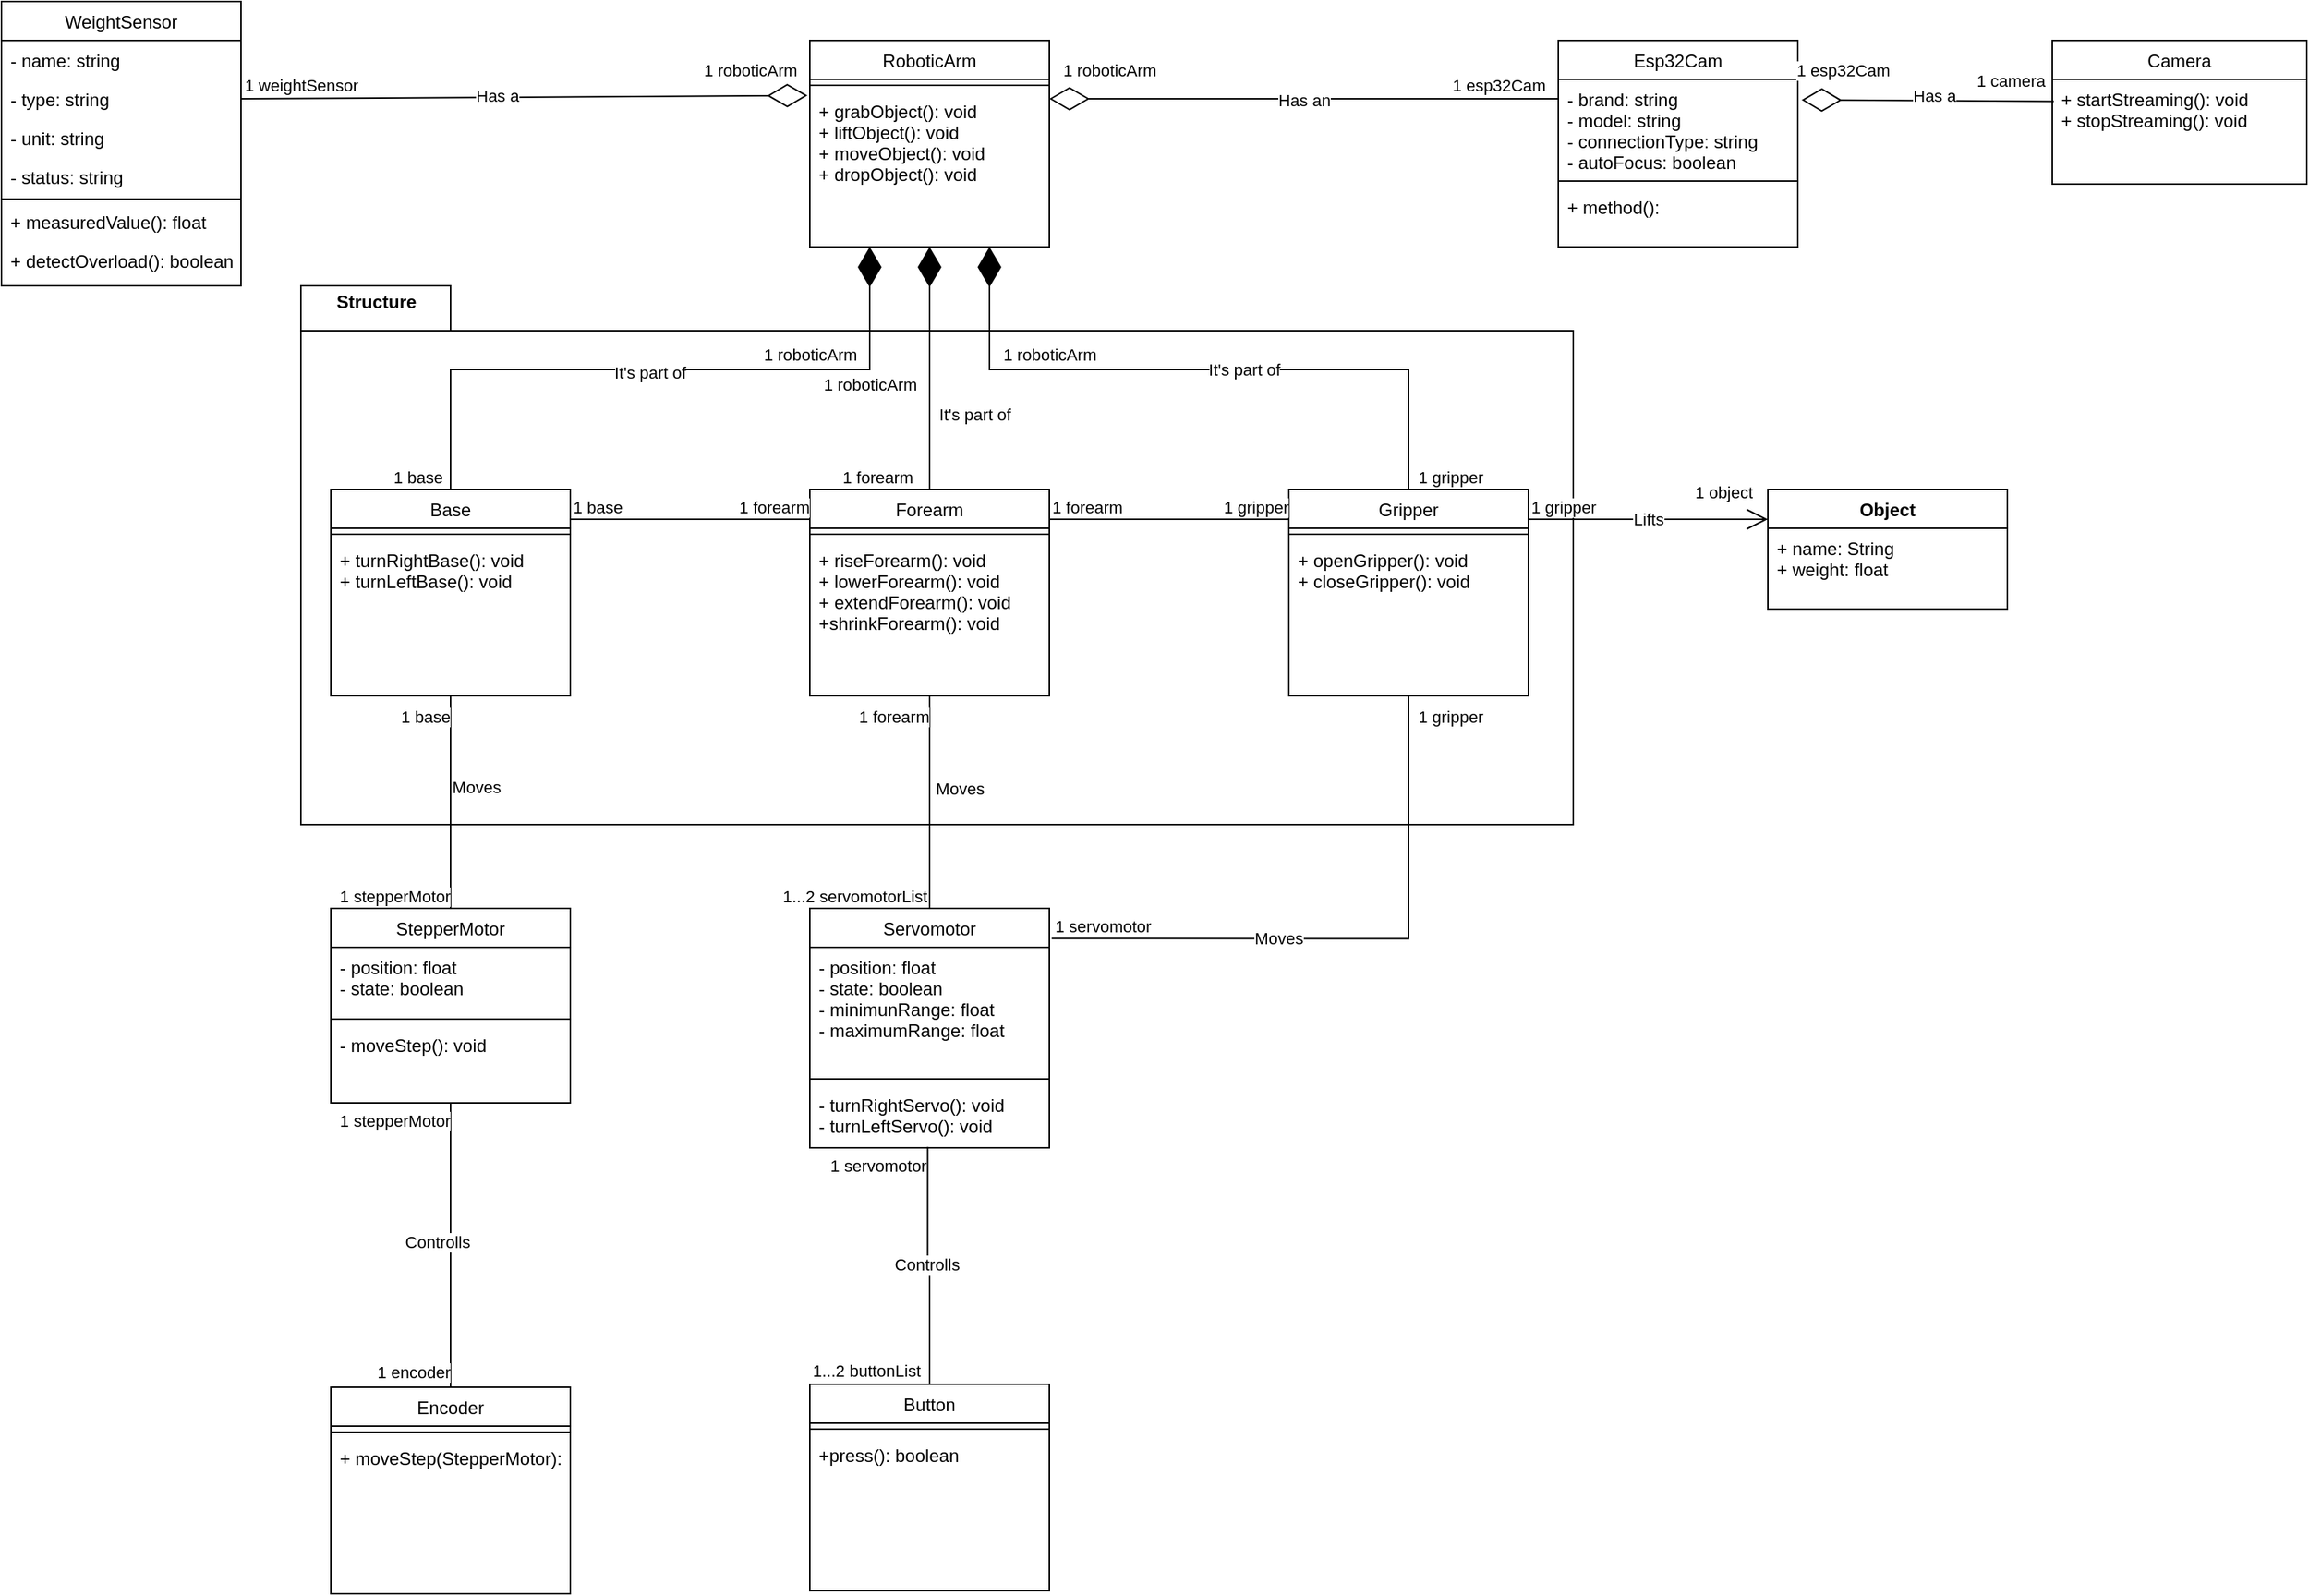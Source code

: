<mxfile version="24.5.1" type="github">
  <diagram id="C5RBs43oDa-KdzZeNtuy" name="Page-1">
    <mxGraphModel dx="3987" dy="2407" grid="1" gridSize="10" guides="1" tooltips="1" connect="1" arrows="1" fold="1" page="1" pageScale="1" pageWidth="827" pageHeight="1169" math="0" shadow="0">
      <root>
        <mxCell id="WIyWlLk6GJQsqaUBKTNV-0" />
        <mxCell id="WIyWlLk6GJQsqaUBKTNV-1" parent="WIyWlLk6GJQsqaUBKTNV-0" />
        <mxCell id="1RgOaW1AOJfwKNjSZw0O-196" value="" style="shape=folder;fontStyle=1;spacingTop=10;tabWidth=100;tabHeight=30;tabPosition=left;html=1;whiteSpace=wrap;" vertex="1" parent="WIyWlLk6GJQsqaUBKTNV-1">
          <mxGeometry x="-690" y="114" width="850" height="360" as="geometry" />
        </mxCell>
        <mxCell id="1RgOaW1AOJfwKNjSZw0O-197" value="RoboticArm" style="swimlane;fontStyle=0;align=center;verticalAlign=top;childLayout=stackLayout;horizontal=1;startSize=26;horizontalStack=0;resizeParent=1;resizeLast=0;collapsible=1;marginBottom=0;rounded=0;shadow=0;strokeWidth=1;" vertex="1" parent="WIyWlLk6GJQsqaUBKTNV-1">
          <mxGeometry x="-350" y="-50" width="160" height="138" as="geometry">
            <mxRectangle x="230" y="140" width="160" height="26" as="alternateBounds" />
          </mxGeometry>
        </mxCell>
        <mxCell id="1RgOaW1AOJfwKNjSZw0O-198" value="" style="line;html=1;strokeWidth=1;align=left;verticalAlign=middle;spacingTop=-1;spacingLeft=3;spacingRight=3;rotatable=0;labelPosition=right;points=[];portConstraint=eastwest;" vertex="1" parent="1RgOaW1AOJfwKNjSZw0O-197">
          <mxGeometry y="26" width="160" height="8" as="geometry" />
        </mxCell>
        <mxCell id="1RgOaW1AOJfwKNjSZw0O-199" value="+ grabObject(): void&#xa;+ liftObject(): void&#xa;+ moveObject(): void&#xa;+ dropObject(): void" style="text;align=left;verticalAlign=top;spacingLeft=4;spacingRight=4;overflow=hidden;rotatable=0;points=[[0,0.5],[1,0.5]];portConstraint=eastwest;" vertex="1" parent="1RgOaW1AOJfwKNjSZw0O-197">
          <mxGeometry y="34" width="160" height="70" as="geometry" />
        </mxCell>
        <mxCell id="1RgOaW1AOJfwKNjSZw0O-200" value="Gripper" style="swimlane;fontStyle=0;align=center;verticalAlign=top;childLayout=stackLayout;horizontal=1;startSize=26;horizontalStack=0;resizeParent=1;resizeLast=0;collapsible=1;marginBottom=0;rounded=0;shadow=0;strokeWidth=1;" vertex="1" parent="WIyWlLk6GJQsqaUBKTNV-1">
          <mxGeometry x="-30" y="250" width="160" height="138" as="geometry">
            <mxRectangle x="230" y="140" width="160" height="26" as="alternateBounds" />
          </mxGeometry>
        </mxCell>
        <mxCell id="1RgOaW1AOJfwKNjSZw0O-201" value="" style="line;html=1;strokeWidth=1;align=left;verticalAlign=middle;spacingTop=-1;spacingLeft=3;spacingRight=3;rotatable=0;labelPosition=right;points=[];portConstraint=eastwest;" vertex="1" parent="1RgOaW1AOJfwKNjSZw0O-200">
          <mxGeometry y="26" width="160" height="8" as="geometry" />
        </mxCell>
        <mxCell id="1RgOaW1AOJfwKNjSZw0O-202" value="+ openGripper(): void&#xa;+ closeGripper(): void" style="text;align=left;verticalAlign=top;spacingLeft=4;spacingRight=4;overflow=hidden;rotatable=0;points=[[0,0.5],[1,0.5]];portConstraint=eastwest;" vertex="1" parent="1RgOaW1AOJfwKNjSZw0O-200">
          <mxGeometry y="34" width="160" height="50" as="geometry" />
        </mxCell>
        <mxCell id="1RgOaW1AOJfwKNjSZw0O-203" value="Base" style="swimlane;fontStyle=0;align=center;verticalAlign=top;childLayout=stackLayout;horizontal=1;startSize=26;horizontalStack=0;resizeParent=1;resizeLast=0;collapsible=1;marginBottom=0;rounded=0;shadow=0;strokeWidth=1;" vertex="1" parent="WIyWlLk6GJQsqaUBKTNV-1">
          <mxGeometry x="-670" y="250" width="160" height="138" as="geometry">
            <mxRectangle x="230" y="140" width="160" height="26" as="alternateBounds" />
          </mxGeometry>
        </mxCell>
        <mxCell id="1RgOaW1AOJfwKNjSZw0O-204" value="" style="line;html=1;strokeWidth=1;align=left;verticalAlign=middle;spacingTop=-1;spacingLeft=3;spacingRight=3;rotatable=0;labelPosition=right;points=[];portConstraint=eastwest;" vertex="1" parent="1RgOaW1AOJfwKNjSZw0O-203">
          <mxGeometry y="26" width="160" height="8" as="geometry" />
        </mxCell>
        <mxCell id="1RgOaW1AOJfwKNjSZw0O-205" value="+ turnRightBase(): void&#xa;+ turnLeftBase(): void" style="text;align=left;verticalAlign=top;spacingLeft=4;spacingRight=4;overflow=hidden;rotatable=0;points=[[0,0.5],[1,0.5]];portConstraint=eastwest;" vertex="1" parent="1RgOaW1AOJfwKNjSZw0O-203">
          <mxGeometry y="34" width="160" height="40" as="geometry" />
        </mxCell>
        <mxCell id="1RgOaW1AOJfwKNjSZw0O-206" value="Forearm" style="swimlane;fontStyle=0;align=center;verticalAlign=top;childLayout=stackLayout;horizontal=1;startSize=26;horizontalStack=0;resizeParent=1;resizeLast=0;collapsible=1;marginBottom=0;rounded=0;shadow=0;strokeWidth=1;" vertex="1" parent="WIyWlLk6GJQsqaUBKTNV-1">
          <mxGeometry x="-350" y="250" width="160" height="138" as="geometry">
            <mxRectangle x="230" y="140" width="160" height="26" as="alternateBounds" />
          </mxGeometry>
        </mxCell>
        <mxCell id="1RgOaW1AOJfwKNjSZw0O-207" value="" style="line;html=1;strokeWidth=1;align=left;verticalAlign=middle;spacingTop=-1;spacingLeft=3;spacingRight=3;rotatable=0;labelPosition=right;points=[];portConstraint=eastwest;" vertex="1" parent="1RgOaW1AOJfwKNjSZw0O-206">
          <mxGeometry y="26" width="160" height="8" as="geometry" />
        </mxCell>
        <mxCell id="1RgOaW1AOJfwKNjSZw0O-208" value="+ riseForearm(): void&#xa;+ lowerForearm(): void&#xa;+ extendForearm(): void&#xa;+shrinkForearm(): void&#xa;" style="text;align=left;verticalAlign=top;spacingLeft=4;spacingRight=4;overflow=hidden;rotatable=0;points=[[0,0.5],[1,0.5]];portConstraint=eastwest;" vertex="1" parent="1RgOaW1AOJfwKNjSZw0O-206">
          <mxGeometry y="34" width="160" height="66" as="geometry" />
        </mxCell>
        <mxCell id="1RgOaW1AOJfwKNjSZw0O-209" value="Servomotor" style="swimlane;fontStyle=0;align=center;verticalAlign=top;childLayout=stackLayout;horizontal=1;startSize=26;horizontalStack=0;resizeParent=1;resizeLast=0;collapsible=1;marginBottom=0;rounded=0;shadow=0;strokeWidth=1;" vertex="1" parent="WIyWlLk6GJQsqaUBKTNV-1">
          <mxGeometry x="-350" y="530" width="160" height="160" as="geometry">
            <mxRectangle x="230" y="140" width="160" height="26" as="alternateBounds" />
          </mxGeometry>
        </mxCell>
        <mxCell id="1RgOaW1AOJfwKNjSZw0O-210" value="- position: float&#xa;- state: boolean&#xa;- minimunRange: float&#xa;- maximumRange: float&#xa;&#xa;&#xa;&#xa;&#xa;&#xa;&#xa;" style="text;align=left;verticalAlign=top;spacingLeft=4;spacingRight=4;overflow=hidden;rotatable=0;points=[[0,0.5],[1,0.5]];portConstraint=eastwest;" vertex="1" parent="1RgOaW1AOJfwKNjSZw0O-209">
          <mxGeometry y="26" width="160" height="84" as="geometry" />
        </mxCell>
        <mxCell id="1RgOaW1AOJfwKNjSZw0O-211" value="" style="line;html=1;strokeWidth=1;align=left;verticalAlign=middle;spacingTop=-1;spacingLeft=3;spacingRight=3;rotatable=0;labelPosition=right;points=[];portConstraint=eastwest;" vertex="1" parent="1RgOaW1AOJfwKNjSZw0O-209">
          <mxGeometry y="110" width="160" height="8" as="geometry" />
        </mxCell>
        <mxCell id="1RgOaW1AOJfwKNjSZw0O-212" value="- turnRightServo(): void&#xa;- turnLeftServo(): void" style="text;align=left;verticalAlign=top;spacingLeft=4;spacingRight=4;overflow=hidden;rotatable=0;points=[[0,0.5],[1,0.5]];portConstraint=eastwest;" vertex="1" parent="1RgOaW1AOJfwKNjSZw0O-209">
          <mxGeometry y="118" width="160" height="42" as="geometry" />
        </mxCell>
        <mxCell id="1RgOaW1AOJfwKNjSZw0O-213" value="Object" style="swimlane;fontStyle=1;align=center;verticalAlign=top;childLayout=stackLayout;horizontal=1;startSize=26;horizontalStack=0;resizeParent=1;resizeLast=0;collapsible=1;marginBottom=0;rounded=0;shadow=0;strokeWidth=1;" vertex="1" parent="WIyWlLk6GJQsqaUBKTNV-1">
          <mxGeometry x="290" y="250" width="160" height="80" as="geometry">
            <mxRectangle x="230" y="140" width="160" height="26" as="alternateBounds" />
          </mxGeometry>
        </mxCell>
        <mxCell id="1RgOaW1AOJfwKNjSZw0O-214" value="+ name: String&#xa;+ weight: float" style="text;align=left;verticalAlign=top;spacingLeft=4;spacingRight=4;overflow=hidden;rotatable=0;points=[[0,0.5],[1,0.5]];portConstraint=eastwest;" vertex="1" parent="1RgOaW1AOJfwKNjSZw0O-213">
          <mxGeometry y="26" width="160" height="54" as="geometry" />
        </mxCell>
        <mxCell id="1RgOaW1AOJfwKNjSZw0O-215" value="" style="endArrow=diamondThin;endFill=1;endSize=24;html=1;rounded=0;entryX=0.25;entryY=1;entryDx=0;entryDy=0;exitX=0.5;exitY=0;exitDx=0;exitDy=0;" edge="1" parent="WIyWlLk6GJQsqaUBKTNV-1" source="1RgOaW1AOJfwKNjSZw0O-203" target="1RgOaW1AOJfwKNjSZw0O-197">
          <mxGeometry width="160" relative="1" as="geometry">
            <mxPoint x="-290" y="108.6" as="sourcePoint" />
            <mxPoint x="-130" y="108.6" as="targetPoint" />
            <Array as="points">
              <mxPoint x="-590" y="170" />
              <mxPoint x="-310" y="170" />
            </Array>
          </mxGeometry>
        </mxCell>
        <mxCell id="1RgOaW1AOJfwKNjSZw0O-216" value="It&#39;s part of" style="edgeLabel;html=1;align=center;verticalAlign=middle;resizable=0;points=[];" vertex="1" connectable="0" parent="1RgOaW1AOJfwKNjSZw0O-215">
          <mxGeometry x="-0.037" y="-2" relative="1" as="geometry">
            <mxPoint as="offset" />
          </mxGeometry>
        </mxCell>
        <mxCell id="1RgOaW1AOJfwKNjSZw0O-217" value="" style="endArrow=diamondThin;endFill=1;endSize=24;html=1;rounded=0;entryX=0.75;entryY=1;entryDx=0;entryDy=0;exitX=0.5;exitY=0;exitDx=0;exitDy=0;" edge="1" parent="WIyWlLk6GJQsqaUBKTNV-1" source="1RgOaW1AOJfwKNjSZw0O-200" target="1RgOaW1AOJfwKNjSZw0O-197">
          <mxGeometry width="160" relative="1" as="geometry">
            <mxPoint x="-270" y="170" as="sourcePoint" />
            <mxPoint x="-110" y="170" as="targetPoint" />
            <Array as="points">
              <mxPoint x="50" y="170" />
              <mxPoint x="-230" y="170" />
            </Array>
          </mxGeometry>
        </mxCell>
        <mxCell id="1RgOaW1AOJfwKNjSZw0O-218" value="" style="endArrow=diamondThin;endFill=1;endSize=24;html=1;rounded=0;entryX=0.5;entryY=1;entryDx=0;entryDy=0;exitX=0.5;exitY=0;exitDx=0;exitDy=0;" edge="1" parent="WIyWlLk6GJQsqaUBKTNV-1" source="1RgOaW1AOJfwKNjSZw0O-206" target="1RgOaW1AOJfwKNjSZw0O-197">
          <mxGeometry width="160" relative="1" as="geometry">
            <mxPoint x="-260" y="180" as="sourcePoint" />
            <mxPoint x="-100" y="180" as="targetPoint" />
          </mxGeometry>
        </mxCell>
        <mxCell id="1RgOaW1AOJfwKNjSZw0O-219" value="" style="endArrow=none;html=1;edgeStyle=orthogonalEdgeStyle;rounded=0;" edge="1" parent="WIyWlLk6GJQsqaUBKTNV-1">
          <mxGeometry relative="1" as="geometry">
            <mxPoint x="-510" y="270" as="sourcePoint" />
            <mxPoint x="-350" y="270" as="targetPoint" />
          </mxGeometry>
        </mxCell>
        <mxCell id="1RgOaW1AOJfwKNjSZw0O-220" value="1 base" style="edgeLabel;resizable=0;html=1;align=left;verticalAlign=bottom;" connectable="0" vertex="1" parent="1RgOaW1AOJfwKNjSZw0O-219">
          <mxGeometry x="-1" relative="1" as="geometry" />
        </mxCell>
        <mxCell id="1RgOaW1AOJfwKNjSZw0O-221" value="1 forearm" style="edgeLabel;resizable=0;html=1;align=right;verticalAlign=bottom;" connectable="0" vertex="1" parent="1RgOaW1AOJfwKNjSZw0O-219">
          <mxGeometry x="1" relative="1" as="geometry" />
        </mxCell>
        <mxCell id="1RgOaW1AOJfwKNjSZw0O-222" value="" style="endArrow=none;html=1;edgeStyle=orthogonalEdgeStyle;rounded=0;" edge="1" parent="WIyWlLk6GJQsqaUBKTNV-1">
          <mxGeometry relative="1" as="geometry">
            <mxPoint x="-190" y="270" as="sourcePoint" />
            <mxPoint x="-30" y="270" as="targetPoint" />
          </mxGeometry>
        </mxCell>
        <mxCell id="1RgOaW1AOJfwKNjSZw0O-223" value="1 forearm" style="edgeLabel;resizable=0;html=1;align=left;verticalAlign=bottom;" connectable="0" vertex="1" parent="1RgOaW1AOJfwKNjSZw0O-222">
          <mxGeometry x="-1" relative="1" as="geometry" />
        </mxCell>
        <mxCell id="1RgOaW1AOJfwKNjSZw0O-224" value="1 gripper" style="edgeLabel;resizable=0;html=1;align=right;verticalAlign=bottom;" connectable="0" vertex="1" parent="1RgOaW1AOJfwKNjSZw0O-222">
          <mxGeometry x="1" relative="1" as="geometry" />
        </mxCell>
        <mxCell id="1RgOaW1AOJfwKNjSZw0O-225" value="" style="endArrow=none;html=1;edgeStyle=orthogonalEdgeStyle;rounded=0;entryX=0.5;entryY=1;entryDx=0;entryDy=0;exitX=0.5;exitY=0;exitDx=0;exitDy=0;" edge="1" parent="WIyWlLk6GJQsqaUBKTNV-1" source="1RgOaW1AOJfwKNjSZw0O-209" target="1RgOaW1AOJfwKNjSZw0O-206">
          <mxGeometry relative="1" as="geometry">
            <mxPoint x="-270" y="490" as="sourcePoint" />
            <mxPoint x="-670" y="510" as="targetPoint" />
          </mxGeometry>
        </mxCell>
        <mxCell id="1RgOaW1AOJfwKNjSZw0O-226" value="1...2 servomotorList" style="edgeLabel;resizable=0;html=1;align=left;verticalAlign=bottom;" connectable="0" vertex="1" parent="1RgOaW1AOJfwKNjSZw0O-225">
          <mxGeometry x="-1" relative="1" as="geometry">
            <mxPoint x="-100" as="offset" />
          </mxGeometry>
        </mxCell>
        <mxCell id="1RgOaW1AOJfwKNjSZw0O-227" value="1 forearm" style="edgeLabel;resizable=0;html=1;align=right;verticalAlign=bottom;" connectable="0" vertex="1" parent="1RgOaW1AOJfwKNjSZw0O-225">
          <mxGeometry x="1" relative="1" as="geometry">
            <mxPoint y="22" as="offset" />
          </mxGeometry>
        </mxCell>
        <mxCell id="1RgOaW1AOJfwKNjSZw0O-228" value="Moves" style="edgeLabel;html=1;align=center;verticalAlign=middle;resizable=0;points=[];" vertex="1" connectable="0" parent="1RgOaW1AOJfwKNjSZw0O-225">
          <mxGeometry x="0.046" y="1" relative="1" as="geometry">
            <mxPoint x="21" y="-6" as="offset" />
          </mxGeometry>
        </mxCell>
        <mxCell id="1RgOaW1AOJfwKNjSZw0O-229" value="" style="endArrow=none;html=1;edgeStyle=orthogonalEdgeStyle;rounded=0;entryX=0.5;entryY=1;entryDx=0;entryDy=0;exitX=1.01;exitY=0.126;exitDx=0;exitDy=0;exitPerimeter=0;" edge="1" parent="WIyWlLk6GJQsqaUBKTNV-1" source="1RgOaW1AOJfwKNjSZw0O-209" target="1RgOaW1AOJfwKNjSZw0O-200">
          <mxGeometry relative="1" as="geometry">
            <mxPoint x="-80" y="559" as="sourcePoint" />
            <mxPoint x="-670" y="558.37" as="targetPoint" />
            <Array as="points">
              <mxPoint x="50" y="550" />
            </Array>
          </mxGeometry>
        </mxCell>
        <mxCell id="1RgOaW1AOJfwKNjSZw0O-230" value="1 servomotor" style="edgeLabel;resizable=0;html=1;align=left;verticalAlign=bottom;" connectable="0" vertex="1" parent="1RgOaW1AOJfwKNjSZw0O-229">
          <mxGeometry x="-1" relative="1" as="geometry" />
        </mxCell>
        <mxCell id="1RgOaW1AOJfwKNjSZw0O-231" value="1 gripper" style="edgeLabel;resizable=0;html=1;align=right;verticalAlign=bottom;" connectable="0" vertex="1" parent="1RgOaW1AOJfwKNjSZw0O-229">
          <mxGeometry x="1" relative="1" as="geometry">
            <mxPoint x="50" y="22" as="offset" />
          </mxGeometry>
        </mxCell>
        <mxCell id="1RgOaW1AOJfwKNjSZw0O-232" value="Moves" style="edgeLabel;html=1;align=center;verticalAlign=middle;resizable=0;points=[];" vertex="1" connectable="0" parent="1RgOaW1AOJfwKNjSZw0O-229">
          <mxGeometry x="0.088" relative="1" as="geometry">
            <mxPoint x="-67" as="offset" />
          </mxGeometry>
        </mxCell>
        <mxCell id="1RgOaW1AOJfwKNjSZw0O-233" value="Camera" style="swimlane;fontStyle=0;align=center;verticalAlign=top;childLayout=stackLayout;horizontal=1;startSize=26;horizontalStack=0;resizeParent=1;resizeLast=0;collapsible=1;marginBottom=0;rounded=0;shadow=0;strokeWidth=1;" vertex="1" parent="WIyWlLk6GJQsqaUBKTNV-1">
          <mxGeometry x="480" y="-50" width="170" height="96" as="geometry">
            <mxRectangle x="230" y="140" width="160" height="26" as="alternateBounds" />
          </mxGeometry>
        </mxCell>
        <mxCell id="1RgOaW1AOJfwKNjSZw0O-234" value="+ startStreaming(): void&#xa;+ stopStreaming(): void" style="text;align=left;verticalAlign=top;spacingLeft=4;spacingRight=4;overflow=hidden;rotatable=0;points=[[0,0.5],[1,0.5]];portConstraint=eastwest;" vertex="1" parent="1RgOaW1AOJfwKNjSZw0O-233">
          <mxGeometry y="26" width="170" height="70" as="geometry" />
        </mxCell>
        <mxCell id="1RgOaW1AOJfwKNjSZw0O-235" value="WeightSensor" style="swimlane;fontStyle=0;align=center;verticalAlign=top;childLayout=stackLayout;horizontal=1;startSize=26;horizontalStack=0;resizeParent=1;resizeLast=0;collapsible=1;marginBottom=0;rounded=0;shadow=0;strokeWidth=1;" vertex="1" parent="WIyWlLk6GJQsqaUBKTNV-1">
          <mxGeometry x="-890" y="-76" width="160" height="190" as="geometry">
            <mxRectangle x="230" y="140" width="160" height="26" as="alternateBounds" />
          </mxGeometry>
        </mxCell>
        <mxCell id="1RgOaW1AOJfwKNjSZw0O-236" value="- name: string" style="text;align=left;verticalAlign=top;spacingLeft=4;spacingRight=4;overflow=hidden;rotatable=0;points=[[0,0.5],[1,0.5]];portConstraint=eastwest;" vertex="1" parent="1RgOaW1AOJfwKNjSZw0O-235">
          <mxGeometry y="26" width="160" height="26" as="geometry" />
        </mxCell>
        <mxCell id="1RgOaW1AOJfwKNjSZw0O-237" value="- type: string" style="text;align=left;verticalAlign=top;spacingLeft=4;spacingRight=4;overflow=hidden;rotatable=0;points=[[0,0.5],[1,0.5]];portConstraint=eastwest;" vertex="1" parent="1RgOaW1AOJfwKNjSZw0O-235">
          <mxGeometry y="52" width="160" height="26" as="geometry" />
        </mxCell>
        <mxCell id="1RgOaW1AOJfwKNjSZw0O-238" value="- unit: string" style="text;align=left;verticalAlign=top;spacingLeft=4;spacingRight=4;overflow=hidden;rotatable=0;points=[[0,0.5],[1,0.5]];portConstraint=eastwest;" vertex="1" parent="1RgOaW1AOJfwKNjSZw0O-235">
          <mxGeometry y="78" width="160" height="26" as="geometry" />
        </mxCell>
        <mxCell id="1RgOaW1AOJfwKNjSZw0O-239" value="- status: string" style="text;align=left;verticalAlign=top;spacingLeft=4;spacingRight=4;overflow=hidden;rotatable=0;points=[[0,0.5],[1,0.5]];portConstraint=eastwest;" vertex="1" parent="1RgOaW1AOJfwKNjSZw0O-235">
          <mxGeometry y="104" width="160" height="26" as="geometry" />
        </mxCell>
        <mxCell id="1RgOaW1AOJfwKNjSZw0O-240" value="" style="line;html=1;strokeWidth=1;align=left;verticalAlign=middle;spacingTop=-1;spacingLeft=3;spacingRight=3;rotatable=0;labelPosition=right;points=[];portConstraint=eastwest;" vertex="1" parent="1RgOaW1AOJfwKNjSZw0O-235">
          <mxGeometry y="130" width="160" height="4" as="geometry" />
        </mxCell>
        <mxCell id="1RgOaW1AOJfwKNjSZw0O-241" value="+ measuredValue(): float" style="text;align=left;verticalAlign=top;spacingLeft=4;spacingRight=4;overflow=hidden;rotatable=0;points=[[0,0.5],[1,0.5]];portConstraint=eastwest;" vertex="1" parent="1RgOaW1AOJfwKNjSZw0O-235">
          <mxGeometry y="134" width="160" height="26" as="geometry" />
        </mxCell>
        <mxCell id="1RgOaW1AOJfwKNjSZw0O-242" value="+ detectOverload(): boolean" style="text;align=left;verticalAlign=top;spacingLeft=4;spacingRight=4;overflow=hidden;rotatable=0;points=[[0,0.5],[1,0.5]];portConstraint=eastwest;" vertex="1" parent="1RgOaW1AOJfwKNjSZw0O-235">
          <mxGeometry y="160" width="160" height="26" as="geometry" />
        </mxCell>
        <mxCell id="1RgOaW1AOJfwKNjSZw0O-243" value="Button" style="swimlane;fontStyle=0;align=center;verticalAlign=top;childLayout=stackLayout;horizontal=1;startSize=26;horizontalStack=0;resizeParent=1;resizeLast=0;collapsible=1;marginBottom=0;rounded=0;shadow=0;strokeWidth=1;" vertex="1" parent="WIyWlLk6GJQsqaUBKTNV-1">
          <mxGeometry x="-350" y="848" width="160" height="138" as="geometry">
            <mxRectangle x="230" y="140" width="160" height="26" as="alternateBounds" />
          </mxGeometry>
        </mxCell>
        <mxCell id="1RgOaW1AOJfwKNjSZw0O-244" value="" style="line;html=1;strokeWidth=1;align=left;verticalAlign=middle;spacingTop=-1;spacingLeft=3;spacingRight=3;rotatable=0;labelPosition=right;points=[];portConstraint=eastwest;" vertex="1" parent="1RgOaW1AOJfwKNjSZw0O-243">
          <mxGeometry y="26" width="160" height="8" as="geometry" />
        </mxCell>
        <mxCell id="1RgOaW1AOJfwKNjSZw0O-245" value="+press(): boolean" style="text;align=left;verticalAlign=top;spacingLeft=4;spacingRight=4;overflow=hidden;rotatable=0;points=[[0,0.5],[1,0.5]];portConstraint=eastwest;" vertex="1" parent="1RgOaW1AOJfwKNjSZw0O-243">
          <mxGeometry y="34" width="160" height="26" as="geometry" />
        </mxCell>
        <mxCell id="1RgOaW1AOJfwKNjSZw0O-246" value="Encoder" style="swimlane;fontStyle=0;align=center;verticalAlign=top;childLayout=stackLayout;horizontal=1;startSize=26;horizontalStack=0;resizeParent=1;resizeLast=0;collapsible=1;marginBottom=0;rounded=0;shadow=0;strokeWidth=1;" vertex="1" parent="WIyWlLk6GJQsqaUBKTNV-1">
          <mxGeometry x="-670" y="850" width="160" height="138" as="geometry">
            <mxRectangle x="230" y="140" width="160" height="26" as="alternateBounds" />
          </mxGeometry>
        </mxCell>
        <mxCell id="1RgOaW1AOJfwKNjSZw0O-247" value="" style="line;html=1;strokeWidth=1;align=left;verticalAlign=middle;spacingTop=-1;spacingLeft=3;spacingRight=3;rotatable=0;labelPosition=right;points=[];portConstraint=eastwest;" vertex="1" parent="1RgOaW1AOJfwKNjSZw0O-246">
          <mxGeometry y="26" width="160" height="8" as="geometry" />
        </mxCell>
        <mxCell id="1RgOaW1AOJfwKNjSZw0O-248" value="+ moveStep(StepperMotor): void" style="text;align=left;verticalAlign=top;spacingLeft=4;spacingRight=4;overflow=hidden;rotatable=0;points=[[0,0.5],[1,0.5]];portConstraint=eastwest;" vertex="1" parent="1RgOaW1AOJfwKNjSZw0O-246">
          <mxGeometry y="34" width="160" height="26" as="geometry" />
        </mxCell>
        <mxCell id="1RgOaW1AOJfwKNjSZw0O-249" value="" style="endArrow=none;html=1;edgeStyle=orthogonalEdgeStyle;rounded=0;entryX=0.492;entryY=0.984;entryDx=0;entryDy=0;entryPerimeter=0;exitX=0.5;exitY=0;exitDx=0;exitDy=0;" edge="1" parent="WIyWlLk6GJQsqaUBKTNV-1" source="1RgOaW1AOJfwKNjSZw0O-243" target="1RgOaW1AOJfwKNjSZw0O-212">
          <mxGeometry relative="1" as="geometry">
            <mxPoint x="-1090" y="511" as="sourcePoint" />
            <mxPoint x="-670" y="510" as="targetPoint" />
          </mxGeometry>
        </mxCell>
        <mxCell id="1RgOaW1AOJfwKNjSZw0O-250" value="1 servomotor" style="edgeLabel;resizable=0;html=1;align=right;verticalAlign=bottom;" connectable="0" vertex="1" parent="1RgOaW1AOJfwKNjSZw0O-249">
          <mxGeometry x="1" relative="1" as="geometry">
            <mxPoint y="21" as="offset" />
          </mxGeometry>
        </mxCell>
        <mxCell id="1RgOaW1AOJfwKNjSZw0O-251" value="Controlls" style="edgeLabel;html=1;align=center;verticalAlign=middle;resizable=0;points=[];" vertex="1" connectable="0" parent="1RgOaW1AOJfwKNjSZw0O-249">
          <mxGeometry x="0.028" y="1" relative="1" as="geometry">
            <mxPoint as="offset" />
          </mxGeometry>
        </mxCell>
        <mxCell id="1RgOaW1AOJfwKNjSZw0O-252" value="1...2 buttonList" style="edgeLabel;resizable=0;html=1;align=left;verticalAlign=bottom;" connectable="0" vertex="1" parent="1RgOaW1AOJfwKNjSZw0O-249">
          <mxGeometry x="-1" relative="1" as="geometry">
            <mxPoint x="-80" y="-1" as="offset" />
          </mxGeometry>
        </mxCell>
        <mxCell id="1RgOaW1AOJfwKNjSZw0O-253" value="" style="endArrow=none;html=1;edgeStyle=orthogonalEdgeStyle;rounded=0;entryX=0.5;entryY=1;entryDx=0;entryDy=0;exitX=0.5;exitY=0;exitDx=0;exitDy=0;" edge="1" parent="WIyWlLk6GJQsqaUBKTNV-1" source="1RgOaW1AOJfwKNjSZw0O-267" target="1RgOaW1AOJfwKNjSZw0O-203">
          <mxGeometry relative="1" as="geometry">
            <mxPoint x="-830" y="270" as="sourcePoint" />
            <mxPoint x="-670" y="270" as="targetPoint" />
          </mxGeometry>
        </mxCell>
        <mxCell id="1RgOaW1AOJfwKNjSZw0O-254" value="1 base" style="edgeLabel;resizable=0;html=1;align=right;verticalAlign=bottom;" connectable="0" vertex="1" parent="1RgOaW1AOJfwKNjSZw0O-253">
          <mxGeometry x="1" relative="1" as="geometry">
            <mxPoint y="22" as="offset" />
          </mxGeometry>
        </mxCell>
        <mxCell id="1RgOaW1AOJfwKNjSZw0O-255" value="Moves" style="edgeLabel;html=1;align=center;verticalAlign=middle;resizable=0;points=[];" vertex="1" connectable="0" parent="1RgOaW1AOJfwKNjSZw0O-253">
          <mxGeometry x="0.028" y="1" relative="1" as="geometry">
            <mxPoint x="18" y="-8" as="offset" />
          </mxGeometry>
        </mxCell>
        <mxCell id="1RgOaW1AOJfwKNjSZw0O-256" value="" style="endArrow=open;endFill=1;endSize=12;html=1;rounded=0;" edge="1" parent="WIyWlLk6GJQsqaUBKTNV-1">
          <mxGeometry width="160" relative="1" as="geometry">
            <mxPoint x="130" y="270" as="sourcePoint" />
            <mxPoint x="290" y="270" as="targetPoint" />
          </mxGeometry>
        </mxCell>
        <mxCell id="1RgOaW1AOJfwKNjSZw0O-257" value="&lt;b&gt;Structure&lt;/b&gt;" style="text;html=1;align=center;verticalAlign=middle;resizable=0;points=[];autosize=1;strokeColor=none;fillColor=none;" vertex="1" parent="WIyWlLk6GJQsqaUBKTNV-1">
          <mxGeometry x="-680" y="110" width="80" height="30" as="geometry" />
        </mxCell>
        <mxCell id="1RgOaW1AOJfwKNjSZw0O-258" value="It&#39;s part of" style="edgeLabel;html=1;align=center;verticalAlign=middle;resizable=0;points=[];" vertex="1" connectable="0" parent="WIyWlLk6GJQsqaUBKTNV-1">
          <mxGeometry x="-59.996" y="170" as="geometry" />
        </mxCell>
        <mxCell id="1RgOaW1AOJfwKNjSZw0O-259" value="It&#39;s part of" style="edgeLabel;html=1;align=center;verticalAlign=middle;resizable=0;points=[];" vertex="1" connectable="0" parent="WIyWlLk6GJQsqaUBKTNV-1">
          <mxGeometry x="-239.996" y="200" as="geometry" />
        </mxCell>
        <mxCell id="1RgOaW1AOJfwKNjSZw0O-260" value="Esp32Cam" style="swimlane;fontStyle=0;align=center;verticalAlign=top;childLayout=stackLayout;horizontal=1;startSize=26;horizontalStack=0;resizeParent=1;resizeLast=0;collapsible=1;marginBottom=0;rounded=0;shadow=0;strokeWidth=1;" vertex="1" parent="WIyWlLk6GJQsqaUBKTNV-1">
          <mxGeometry x="150" y="-50" width="160" height="138" as="geometry">
            <mxRectangle x="230" y="140" width="160" height="26" as="alternateBounds" />
          </mxGeometry>
        </mxCell>
        <mxCell id="1RgOaW1AOJfwKNjSZw0O-261" value="- brand: string&#xa;- model: string&#xa;- connectionType: string&#xa;- autoFocus: boolean" style="text;align=left;verticalAlign=top;spacingLeft=4;spacingRight=4;overflow=hidden;rotatable=0;points=[[0,0.5],[1,0.5]];portConstraint=eastwest;" vertex="1" parent="1RgOaW1AOJfwKNjSZw0O-260">
          <mxGeometry y="26" width="160" height="64" as="geometry" />
        </mxCell>
        <mxCell id="1RgOaW1AOJfwKNjSZw0O-262" value="" style="line;html=1;strokeWidth=1;align=left;verticalAlign=middle;spacingTop=-1;spacingLeft=3;spacingRight=3;rotatable=0;labelPosition=right;points=[];portConstraint=eastwest;" vertex="1" parent="1RgOaW1AOJfwKNjSZw0O-260">
          <mxGeometry y="90" width="160" height="8" as="geometry" />
        </mxCell>
        <mxCell id="1RgOaW1AOJfwKNjSZw0O-263" value="+ method():" style="text;align=left;verticalAlign=top;spacingLeft=4;spacingRight=4;overflow=hidden;rotatable=0;points=[[0,0.5],[1,0.5]];portConstraint=eastwest;" vertex="1" parent="1RgOaW1AOJfwKNjSZw0O-260">
          <mxGeometry y="98" width="160" height="26" as="geometry" />
        </mxCell>
        <mxCell id="1RgOaW1AOJfwKNjSZw0O-264" value="Lifts" style="edgeLabel;html=1;align=center;verticalAlign=middle;resizable=0;points=[];" vertex="1" connectable="0" parent="WIyWlLk6GJQsqaUBKTNV-1">
          <mxGeometry x="209.999" y="270" as="geometry" />
        </mxCell>
        <mxCell id="1RgOaW1AOJfwKNjSZw0O-265" value="1 gripper" style="edgeLabel;resizable=0;html=1;align=left;verticalAlign=bottom;" connectable="0" vertex="1" parent="WIyWlLk6GJQsqaUBKTNV-1">
          <mxGeometry x="130" y="270" as="geometry" />
        </mxCell>
        <mxCell id="1RgOaW1AOJfwKNjSZw0O-266" value="1 object" style="edgeLabel;resizable=0;html=1;align=right;verticalAlign=bottom;" connectable="0" vertex="1" parent="WIyWlLk6GJQsqaUBKTNV-1">
          <mxGeometry x="280" y="260" as="geometry" />
        </mxCell>
        <mxCell id="1RgOaW1AOJfwKNjSZw0O-267" value="StepperMotor" style="swimlane;fontStyle=0;align=center;verticalAlign=top;childLayout=stackLayout;horizontal=1;startSize=26;horizontalStack=0;resizeParent=1;resizeLast=0;collapsible=1;marginBottom=0;rounded=0;shadow=0;strokeWidth=1;" vertex="1" parent="WIyWlLk6GJQsqaUBKTNV-1">
          <mxGeometry x="-670" y="530" width="160" height="130" as="geometry">
            <mxRectangle x="230" y="140" width="160" height="26" as="alternateBounds" />
          </mxGeometry>
        </mxCell>
        <mxCell id="1RgOaW1AOJfwKNjSZw0O-268" value="- position: float&#xa;- state: boolean&#xa;" style="text;align=left;verticalAlign=top;spacingLeft=4;spacingRight=4;overflow=hidden;rotatable=0;points=[[0,0.5],[1,0.5]];portConstraint=eastwest;" vertex="1" parent="1RgOaW1AOJfwKNjSZw0O-267">
          <mxGeometry y="26" width="160" height="44" as="geometry" />
        </mxCell>
        <mxCell id="1RgOaW1AOJfwKNjSZw0O-269" value="" style="line;html=1;strokeWidth=1;align=left;verticalAlign=middle;spacingTop=-1;spacingLeft=3;spacingRight=3;rotatable=0;labelPosition=right;points=[];portConstraint=eastwest;" vertex="1" parent="1RgOaW1AOJfwKNjSZw0O-267">
          <mxGeometry y="70" width="160" height="8" as="geometry" />
        </mxCell>
        <mxCell id="1RgOaW1AOJfwKNjSZw0O-270" value="- moveStep(): void" style="text;align=left;verticalAlign=top;spacingLeft=4;spacingRight=4;overflow=hidden;rotatable=0;points=[[0,0.5],[1,0.5]];portConstraint=eastwest;" vertex="1" parent="1RgOaW1AOJfwKNjSZw0O-267">
          <mxGeometry y="78" width="160" height="52" as="geometry" />
        </mxCell>
        <mxCell id="1RgOaW1AOJfwKNjSZw0O-271" value="" style="endArrow=none;html=1;edgeStyle=orthogonalEdgeStyle;rounded=0;exitX=0.5;exitY=0;exitDx=0;exitDy=0;entryX=0.5;entryY=1;entryDx=0;entryDy=0;entryPerimeter=0;" edge="1" parent="WIyWlLk6GJQsqaUBKTNV-1" source="1RgOaW1AOJfwKNjSZw0O-246" target="1RgOaW1AOJfwKNjSZw0O-270">
          <mxGeometry relative="1" as="geometry">
            <mxPoint x="-1150" y="269.09" as="sourcePoint" />
            <mxPoint x="-990" y="269.09" as="targetPoint" />
          </mxGeometry>
        </mxCell>
        <mxCell id="1RgOaW1AOJfwKNjSZw0O-272" value="1 stepperMotor" style="edgeLabel;resizable=0;html=1;align=right;verticalAlign=bottom;" connectable="0" vertex="1" parent="1RgOaW1AOJfwKNjSZw0O-271">
          <mxGeometry x="1" relative="1" as="geometry">
            <mxPoint y="20" as="offset" />
          </mxGeometry>
        </mxCell>
        <mxCell id="1RgOaW1AOJfwKNjSZw0O-273" value="Controlls" style="edgeLabel;html=1;align=center;verticalAlign=middle;resizable=0;points=[];" vertex="1" connectable="0" parent="1RgOaW1AOJfwKNjSZw0O-271">
          <mxGeometry x="0.028" y="1" relative="1" as="geometry">
            <mxPoint x="-8" as="offset" />
          </mxGeometry>
        </mxCell>
        <mxCell id="1RgOaW1AOJfwKNjSZw0O-274" value="1 encoder" style="edgeLabel;resizable=0;html=1;align=right;verticalAlign=bottom;" connectable="0" vertex="1" parent="WIyWlLk6GJQsqaUBKTNV-1">
          <mxGeometry x="-589.999" y="848.0" as="geometry" />
        </mxCell>
        <mxCell id="1RgOaW1AOJfwKNjSZw0O-275" value="1 stepperMotor" style="edgeLabel;resizable=0;html=1;align=right;verticalAlign=bottom;" connectable="0" vertex="1" parent="WIyWlLk6GJQsqaUBKTNV-1">
          <mxGeometry x="-589.999" y="530.0" as="geometry" />
        </mxCell>
        <mxCell id="1RgOaW1AOJfwKNjSZw0O-276" value="" style="endArrow=diamondThin;endFill=0;endSize=24;html=1;rounded=0;entryX=1;entryY=0.5;entryDx=0;entryDy=0;exitX=0;exitY=0.5;exitDx=0;exitDy=0;" edge="1" parent="WIyWlLk6GJQsqaUBKTNV-1">
          <mxGeometry width="160" relative="1" as="geometry">
            <mxPoint x="150" y="-11" as="sourcePoint" />
            <mxPoint x="-190" y="-11" as="targetPoint" />
          </mxGeometry>
        </mxCell>
        <mxCell id="1RgOaW1AOJfwKNjSZw0O-277" value="" style="endArrow=diamondThin;endFill=0;endSize=24;html=1;rounded=0;entryX=-0.01;entryY=0.04;entryDx=0;entryDy=0;exitX=1;exitY=0.5;exitDx=0;exitDy=0;entryPerimeter=0;" edge="1" parent="WIyWlLk6GJQsqaUBKTNV-1" source="1RgOaW1AOJfwKNjSZw0O-237" target="1RgOaW1AOJfwKNjSZw0O-199">
          <mxGeometry width="160" relative="1" as="geometry">
            <mxPoint x="160" y="-1" as="sourcePoint" />
            <mxPoint x="-180" y="-1" as="targetPoint" />
          </mxGeometry>
        </mxCell>
        <mxCell id="1RgOaW1AOJfwKNjSZw0O-278" value="" style="endArrow=diamondThin;endFill=0;endSize=24;html=1;rounded=0;entryX=1.016;entryY=0.215;entryDx=0;entryDy=0;exitX=0.006;exitY=0.21;exitDx=0;exitDy=0;exitPerimeter=0;entryPerimeter=0;" edge="1" parent="WIyWlLk6GJQsqaUBKTNV-1" source="1RgOaW1AOJfwKNjSZw0O-234" target="1RgOaW1AOJfwKNjSZw0O-261">
          <mxGeometry width="160" relative="1" as="geometry">
            <mxPoint x="460" y="-10" as="sourcePoint" />
            <mxPoint x="-170" y="9" as="targetPoint" />
          </mxGeometry>
        </mxCell>
        <mxCell id="1RgOaW1AOJfwKNjSZw0O-279" value="1 esp32Cam" style="edgeLabel;html=1;align=center;verticalAlign=middle;resizable=0;points=[];" vertex="1" connectable="0" parent="1RgOaW1AOJfwKNjSZw0O-278">
          <mxGeometry x="0.352" y="-4" relative="1" as="geometry">
            <mxPoint x="-27" y="-16" as="offset" />
          </mxGeometry>
        </mxCell>
        <mxCell id="1RgOaW1AOJfwKNjSZw0O-280" value="1 camera" style="edgeLabel;html=1;align=center;verticalAlign=middle;resizable=0;points=[];" vertex="1" connectable="0" parent="WIyWlLk6GJQsqaUBKTNV-1">
          <mxGeometry x="449.996" y="-19.997" as="geometry">
            <mxPoint x="2" y="-3" as="offset" />
          </mxGeometry>
        </mxCell>
        <mxCell id="1RgOaW1AOJfwKNjSZw0O-281" value="1 esp32Cam" style="edgeLabel;html=1;align=center;verticalAlign=middle;resizable=0;points=[];" vertex="1" connectable="0" parent="WIyWlLk6GJQsqaUBKTNV-1">
          <mxGeometry x="109.996" y="-19.997" as="geometry" />
        </mxCell>
        <mxCell id="1RgOaW1AOJfwKNjSZw0O-282" value="1 roboticArm" style="edgeLabel;html=1;align=center;verticalAlign=middle;resizable=0;points=[];" vertex="1" connectable="0" parent="WIyWlLk6GJQsqaUBKTNV-1">
          <mxGeometry x="-150.004" y="-29.997" as="geometry" />
        </mxCell>
        <mxCell id="1RgOaW1AOJfwKNjSZw0O-283" value="1 roboticArm" style="edgeLabel;html=1;align=center;verticalAlign=middle;resizable=0;points=[];" vertex="1" connectable="0" parent="WIyWlLk6GJQsqaUBKTNV-1">
          <mxGeometry x="-390.004" y="-29.997" as="geometry" />
        </mxCell>
        <mxCell id="1RgOaW1AOJfwKNjSZw0O-284" value="1 weightSensor" style="edgeLabel;html=1;align=center;verticalAlign=middle;resizable=0;points=[];" vertex="1" connectable="0" parent="WIyWlLk6GJQsqaUBKTNV-1">
          <mxGeometry x="-690.004" y="-19.997" as="geometry" />
        </mxCell>
        <mxCell id="1RgOaW1AOJfwKNjSZw0O-285" value="1 roboticArm" style="edgeLabel;html=1;align=center;verticalAlign=middle;resizable=0;points=[];" vertex="1" connectable="0" parent="WIyWlLk6GJQsqaUBKTNV-1">
          <mxGeometry x="-350.004" y="160.003" as="geometry" />
        </mxCell>
        <mxCell id="1RgOaW1AOJfwKNjSZw0O-286" value="1 roboticArm" style="edgeLabel;html=1;align=center;verticalAlign=middle;resizable=0;points=[];" vertex="1" connectable="0" parent="WIyWlLk6GJQsqaUBKTNV-1">
          <mxGeometry x="-190.004" y="160.003" as="geometry" />
        </mxCell>
        <mxCell id="1RgOaW1AOJfwKNjSZw0O-287" value="1 roboticArm" style="edgeLabel;html=1;align=center;verticalAlign=middle;resizable=0;points=[];" vertex="1" connectable="0" parent="WIyWlLk6GJQsqaUBKTNV-1">
          <mxGeometry x="-310.004" y="180.003" as="geometry" />
        </mxCell>
        <mxCell id="1RgOaW1AOJfwKNjSZw0O-288" value="1 forearm" style="edgeLabel;resizable=0;html=1;align=left;verticalAlign=bottom;" connectable="0" vertex="1" parent="WIyWlLk6GJQsqaUBKTNV-1">
          <mxGeometry x="-330" y="250" as="geometry" />
        </mxCell>
        <mxCell id="1RgOaW1AOJfwKNjSZw0O-289" value="1 gripper" style="edgeLabel;resizable=0;html=1;align=right;verticalAlign=bottom;" connectable="0" vertex="1" parent="WIyWlLk6GJQsqaUBKTNV-1">
          <mxGeometry x="100" y="250" as="geometry" />
        </mxCell>
        <mxCell id="1RgOaW1AOJfwKNjSZw0O-290" value="1 base" style="edgeLabel;resizable=0;html=1;align=left;verticalAlign=bottom;" connectable="0" vertex="1" parent="WIyWlLk6GJQsqaUBKTNV-1">
          <mxGeometry x="-630" y="250" as="geometry" />
        </mxCell>
        <mxCell id="1RgOaW1AOJfwKNjSZw0O-291" value="Has an" style="edgeLabel;html=1;align=center;verticalAlign=middle;resizable=0;points=[];" vertex="1" connectable="0" parent="WIyWlLk6GJQsqaUBKTNV-1">
          <mxGeometry x="-19.996" y="-10" as="geometry" />
        </mxCell>
        <mxCell id="1RgOaW1AOJfwKNjSZw0O-292" value="Has a" style="edgeLabel;html=1;align=center;verticalAlign=middle;resizable=0;points=[];" vertex="1" connectable="0" parent="WIyWlLk6GJQsqaUBKTNV-1">
          <mxGeometry x="-559.996" y="-10" as="geometry">
            <mxPoint x="1" y="-3" as="offset" />
          </mxGeometry>
        </mxCell>
        <mxCell id="1RgOaW1AOJfwKNjSZw0O-293" value="Has a" style="edgeLabel;html=1;align=center;verticalAlign=middle;resizable=0;points=[];" vertex="1" connectable="0" parent="WIyWlLk6GJQsqaUBKTNV-1">
          <mxGeometry x="400.004" y="-10" as="geometry">
            <mxPoint x="1" y="-3" as="offset" />
          </mxGeometry>
        </mxCell>
      </root>
    </mxGraphModel>
  </diagram>
</mxfile>
